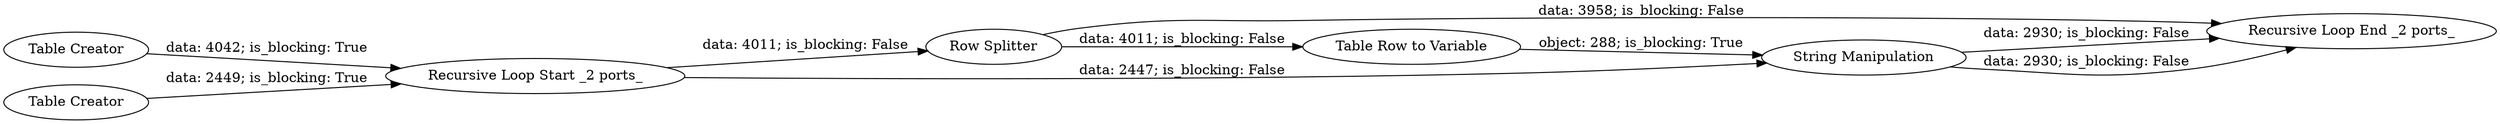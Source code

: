 digraph {
	"7150687611647584966_5" [label="Row Splitter"]
	"7150687611647584966_1" [label="Table Creator"]
	"7150687611647584966_4" [label="Recursive Loop End _2 ports_"]
	"7150687611647584966_8" [label="Table Row to Variable"]
	"7150687611647584966_9" [label="String Manipulation"]
	"7150687611647584966_2" [label="Table Creator"]
	"7150687611647584966_3" [label="Recursive Loop Start _2 ports_"]
	"7150687611647584966_3" -> "7150687611647584966_9" [label="data: 2447; is_blocking: False"]
	"7150687611647584966_5" -> "7150687611647584966_4" [label="data: 3958; is_blocking: False"]
	"7150687611647584966_3" -> "7150687611647584966_5" [label="data: 4011; is_blocking: False"]
	"7150687611647584966_2" -> "7150687611647584966_3" [label="data: 2449; is_blocking: True"]
	"7150687611647584966_9" -> "7150687611647584966_4" [label="data: 2930; is_blocking: False"]
	"7150687611647584966_1" -> "7150687611647584966_3" [label="data: 4042; is_blocking: True"]
	"7150687611647584966_9" -> "7150687611647584966_4" [label="data: 2930; is_blocking: False"]
	"7150687611647584966_8" -> "7150687611647584966_9" [label="object: 288; is_blocking: True"]
	"7150687611647584966_5" -> "7150687611647584966_8" [label="data: 4011; is_blocking: False"]
	rankdir=LR
}
